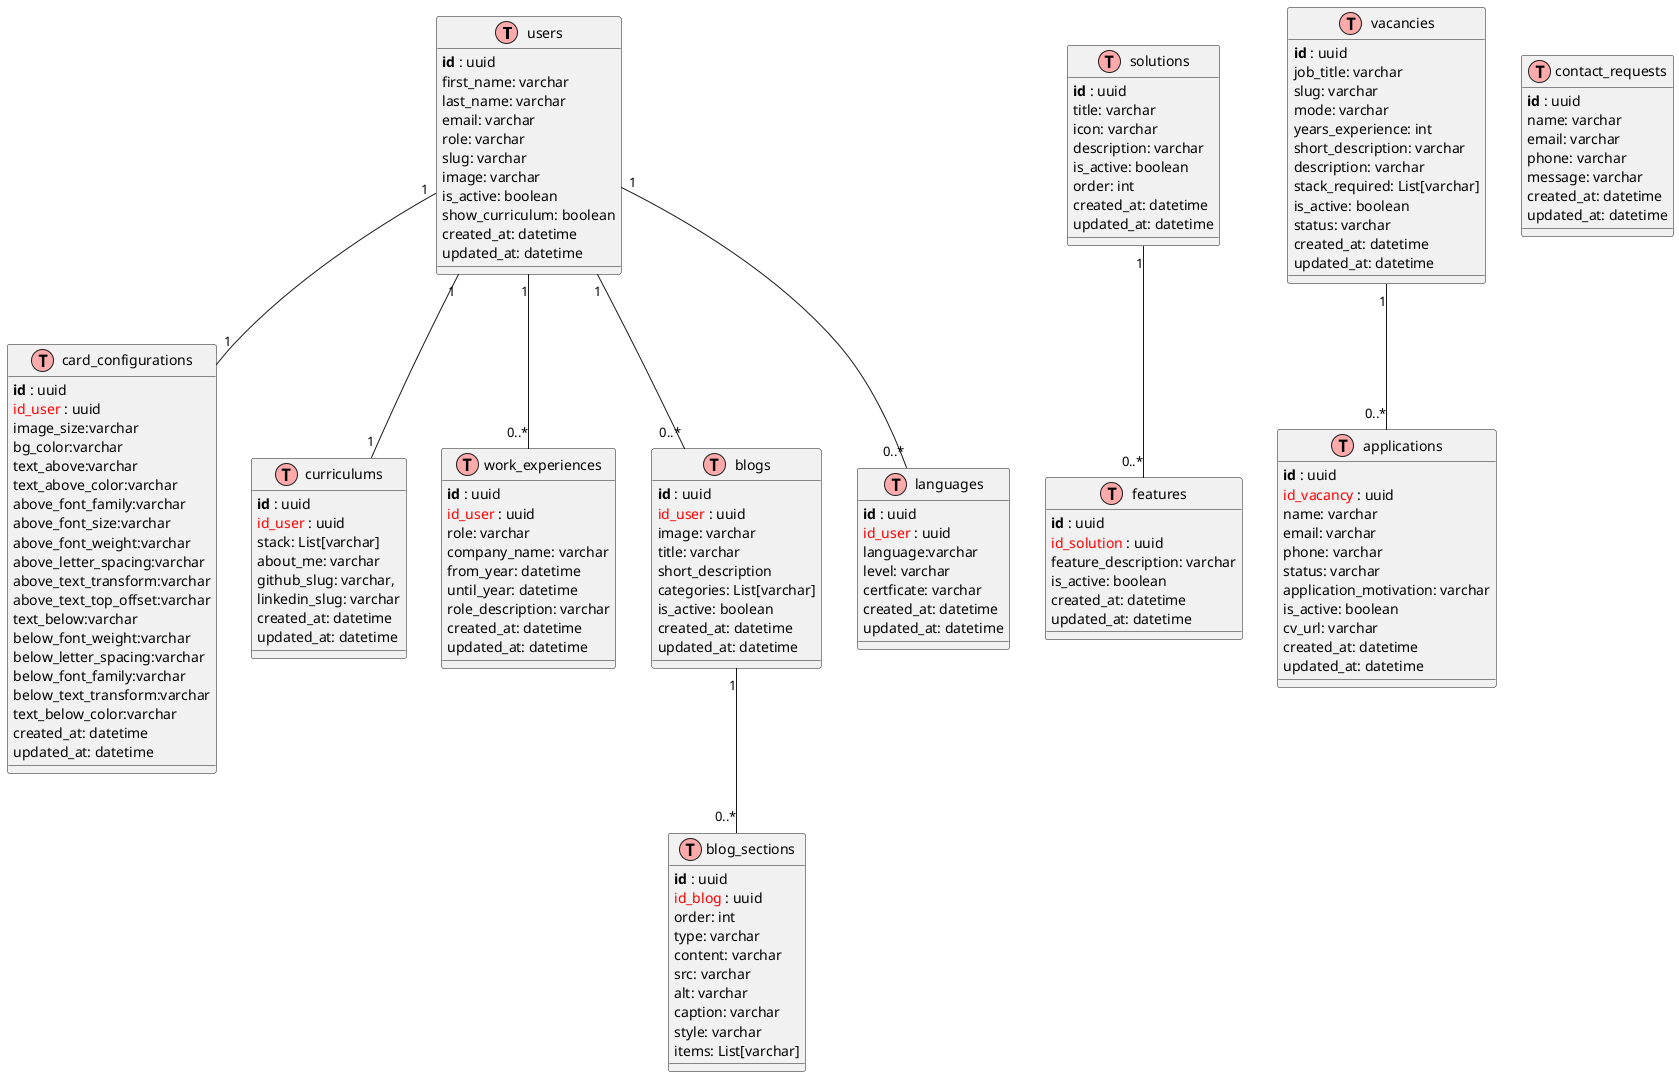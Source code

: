 @startuml kodeksa-db

!define Table(name,desc) class name as "desc" << (T,#FFAAAA) >>
!define primary_key(x) <b>x</b>
!define foreign_key(x) <color:red>x</color>

Table(users, "users") {
   primary_key(id) : uuid
   first_name: varchar
   last_name: varchar 
   email: varchar
   role: varchar
   slug: varchar
   image: varchar
   is_active: boolean
   show_curriculum: boolean
   created_at: datetime
   updated_at: datetime
}

Table(card_configurations, "card_configurations") {
    primary_key(id) : uuid
    foreign_key(id_user) : uuid
    image_size:varchar
    bg_color:varchar
    text_above:varchar
    text_above_color:varchar
    above_font_family:varchar
    above_font_size:varchar
    above_font_weight:varchar
    above_letter_spacing:varchar
    above_text_transform:varchar
    above_text_top_offset:varchar
    text_below:varchar
    below_font_weight:varchar
    below_letter_spacing:varchar
    below_font_family:varchar
    below_text_transform:varchar
    text_below_color:varchar
    created_at: datetime
    updated_at: datetime
}

Table(curriculums, "curriculums") {
    primary_key(id) : uuid
    foreign_key(id_user) : uuid
    stack: List[varchar]
    about_me: varchar
    github_slug: varchar,
    linkedin_slug: varchar
    created_at: datetime
    updated_at: datetime
}

Table(work_experiences, "work_experiences") {
    primary_key(id) : uuid
    foreign_key(id_user) : uuid
    role: varchar
    company_name: varchar
    from_year: datetime
    until_year: datetime
    role_description: varchar
    created_at: datetime
    updated_at: datetime
}

Table(blogs, "blogs") {
    primary_key(id) : uuid
    foreign_key(id_user) : uuid
    image: varchar
    title: varchar
    short_description
    categories: List[varchar]
    is_active: boolean
    created_at: datetime
    updated_at: datetime
}

Table(blog_sections, "blog_sections") {
    primary_key(id) : uuid
    foreign_key(id_blog) : uuid
    order: int
    type: varchar
    content: varchar
    src: varchar
    alt: varchar
    caption: varchar
    style: varchar
    items: List[varchar]
}

Table(languages, "languages"){
    primary_key(id) : uuid
    foreign_key(id_user) : uuid
    language:varchar
    level: varchar
    certficate: varchar
    created_at: datetime
    updated_at: datetime
}

Table(solutions, "solutions") {
    primary_key(id) : uuid
    title: varchar
    icon: varchar
    description: varchar
    is_active: boolean
    order: int
    created_at: datetime
    updated_at: datetime
}

Table(features, "features") {
    primary_key(id) : uuid
    foreign_key(id_solution) : uuid
    feature_description: varchar
    is_active: boolean
    created_at: datetime
    updated_at: datetime
}

Table(vacancies,"vacancies") {
    primary_key(id) : uuid
    job_title: varchar
    slug: varchar
    mode: varchar
    years_experience: int
    short_description: varchar
    description: varchar
    stack_required: List[varchar]
    is_active: boolean
    status: varchar
    created_at: datetime
    updated_at: datetime
}

Table(applications, "applications"){
    primary_key(id) : uuid
    foreign_key(id_vacancy) : uuid
    name: varchar
    email: varchar
    phone: varchar
    status: varchar
    application_motivation: varchar
    is_active: boolean
    cv_url: varchar
    created_at: datetime
    updated_at: datetime
}


Table(contact_requests, "contact_requests") {
    primary_key(id) : uuid
    name: varchar
    email: varchar
    phone: varchar
    message: varchar
    created_at: datetime
    updated_at: datetime
}


users "1" -- "1" card_configurations
users "1" -- "1" curriculums
users "1" -- "0..*" work_experiences
users "1" -- "0..*" languages
users "1" -- "0..*" blogs
blogs "1" -- "0..*" blog_sections
solutions "1" -- "0..*" features
vacancies "1" -- "0..*" applications
